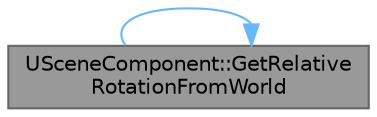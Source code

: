 digraph "USceneComponent::GetRelativeRotationFromWorld"
{
 // INTERACTIVE_SVG=YES
 // LATEX_PDF_SIZE
  bgcolor="transparent";
  edge [fontname=Helvetica,fontsize=10,labelfontname=Helvetica,labelfontsize=10];
  node [fontname=Helvetica,fontsize=10,shape=box,height=0.2,width=0.4];
  rankdir="LR";
  Node1 [id="Node000001",label="USceneComponent::GetRelative\lRotationFromWorld",height=0.2,width=0.4,color="gray40", fillcolor="grey60", style="filled", fontcolor="black",tooltip="Convenience function to get the relative rotation from the passed in world rotation."];
  Node1 -> Node1 [id="edge1_Node000001_Node000001",color="steelblue1",style="solid",tooltip=" "];
}
